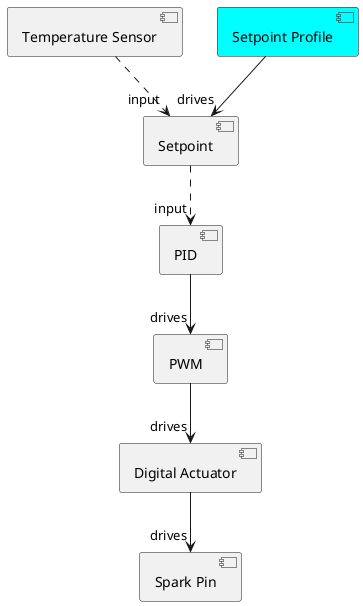 @startuml Profile control chain
component Sensor as "Temperature Sensor"
component Profile as "Setpoint Profile" #Cyan
component Setpoint
component PID
component PWM
component Digital as "Digital Actuator"
component Pin as "Spark Pin"

Sensor .down.> "input" Setpoint
Profile -down-> "drives" Setpoint
Setpoint .down.> "input" PID
PID -down-> "drives" PWM
PWM -down-> "drives" Digital
Digital -down-> "drives" Pin

@enduml